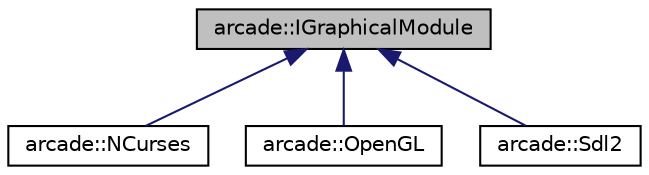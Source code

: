 digraph "arcade::IGraphicalModule"
{
 // LATEX_PDF_SIZE
  edge [fontname="Helvetica",fontsize="10",labelfontname="Helvetica",labelfontsize="10"];
  node [fontname="Helvetica",fontsize="10",shape=record];
  Node1 [label="arcade::IGraphicalModule",height=0.2,width=0.4,color="black", fillcolor="grey75", style="filled", fontcolor="black",tooltip=" "];
  Node1 -> Node2 [dir="back",color="midnightblue",fontsize="10",style="solid",fontname="Helvetica"];
  Node2 [label="arcade::NCurses",height=0.2,width=0.4,color="black", fillcolor="white", style="filled",URL="$classarcade_1_1_n_curses.html",tooltip=" "];
  Node1 -> Node3 [dir="back",color="midnightblue",fontsize="10",style="solid",fontname="Helvetica"];
  Node3 [label="arcade::OpenGL",height=0.2,width=0.4,color="black", fillcolor="white", style="filled",URL="$classarcade_1_1_open_g_l.html",tooltip=" "];
  Node1 -> Node4 [dir="back",color="midnightblue",fontsize="10",style="solid",fontname="Helvetica"];
  Node4 [label="arcade::Sdl2",height=0.2,width=0.4,color="black", fillcolor="white", style="filled",URL="$classarcade_1_1_sdl2.html",tooltip=" "];
}
